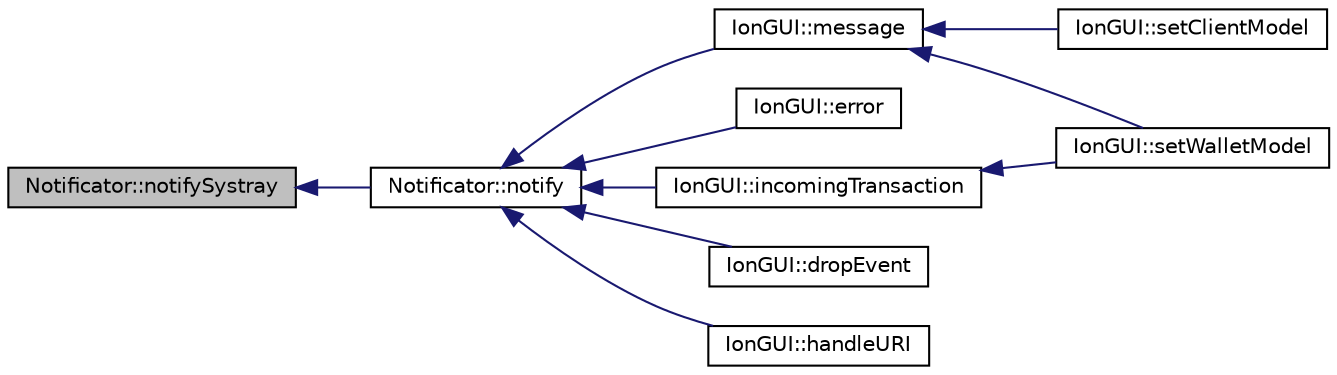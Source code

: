 digraph "Notificator::notifySystray"
{
  edge [fontname="Helvetica",fontsize="10",labelfontname="Helvetica",labelfontsize="10"];
  node [fontname="Helvetica",fontsize="10",shape=record];
  rankdir="LR";
  Node23 [label="Notificator::notifySystray",height=0.2,width=0.4,color="black", fillcolor="grey75", style="filled", fontcolor="black"];
  Node23 -> Node24 [dir="back",color="midnightblue",fontsize="10",style="solid",fontname="Helvetica"];
  Node24 [label="Notificator::notify",height=0.2,width=0.4,color="black", fillcolor="white", style="filled",URL="$da/d97/class_notificator.html#ae08e1e7e85ddc4690f307649021f7fdc",tooltip="Show notification message. "];
  Node24 -> Node25 [dir="back",color="midnightblue",fontsize="10",style="solid",fontname="Helvetica"];
  Node25 [label="IonGUI::message",height=0.2,width=0.4,color="black", fillcolor="white", style="filled",URL="$dc/d0b/class_ion_g_u_i.html#a2fa24a98cb6fff32ed71cd80f9a8b2aa",tooltip="Notify the user of an event from the core network or transaction handling code. "];
  Node25 -> Node26 [dir="back",color="midnightblue",fontsize="10",style="solid",fontname="Helvetica"];
  Node26 [label="IonGUI::setClientModel",height=0.2,width=0.4,color="black", fillcolor="white", style="filled",URL="$dc/d0b/class_ion_g_u_i.html#aee0c583c834ce4f4c598c29db83b0680",tooltip="Set the client model. "];
  Node25 -> Node27 [dir="back",color="midnightblue",fontsize="10",style="solid",fontname="Helvetica"];
  Node27 [label="IonGUI::setWalletModel",height=0.2,width=0.4,color="black", fillcolor="white", style="filled",URL="$dc/d0b/class_ion_g_u_i.html#a37f87db65498b036d387c705a749c45d",tooltip="Set the wallet model. "];
  Node24 -> Node28 [dir="back",color="midnightblue",fontsize="10",style="solid",fontname="Helvetica"];
  Node28 [label="IonGUI::error",height=0.2,width=0.4,color="black", fillcolor="white", style="filled",URL="$dc/d0b/class_ion_g_u_i.html#a886d81f8464ca85aea167bd81525bc4c",tooltip="Notify the user of an error in the network or transaction handling code. "];
  Node24 -> Node29 [dir="back",color="midnightblue",fontsize="10",style="solid",fontname="Helvetica"];
  Node29 [label="IonGUI::incomingTransaction",height=0.2,width=0.4,color="black", fillcolor="white", style="filled",URL="$dc/d0b/class_ion_g_u_i.html#acdb78c5d98fb4528bd0e9f5b9c5ad048",tooltip="Show incoming transaction notification for new transactions. "];
  Node29 -> Node27 [dir="back",color="midnightblue",fontsize="10",style="solid",fontname="Helvetica"];
  Node24 -> Node30 [dir="back",color="midnightblue",fontsize="10",style="solid",fontname="Helvetica"];
  Node30 [label="IonGUI::dropEvent",height=0.2,width=0.4,color="black", fillcolor="white", style="filled",URL="$dc/d0b/class_ion_g_u_i.html#a42edcabd719877fa223bfc4ce1004950"];
  Node24 -> Node31 [dir="back",color="midnightblue",fontsize="10",style="solid",fontname="Helvetica"];
  Node31 [label="IonGUI::handleURI",height=0.2,width=0.4,color="black", fillcolor="white", style="filled",URL="$dc/d0b/class_ion_g_u_i.html#a96c92e010ff8af010b4053c09128a273"];
}
